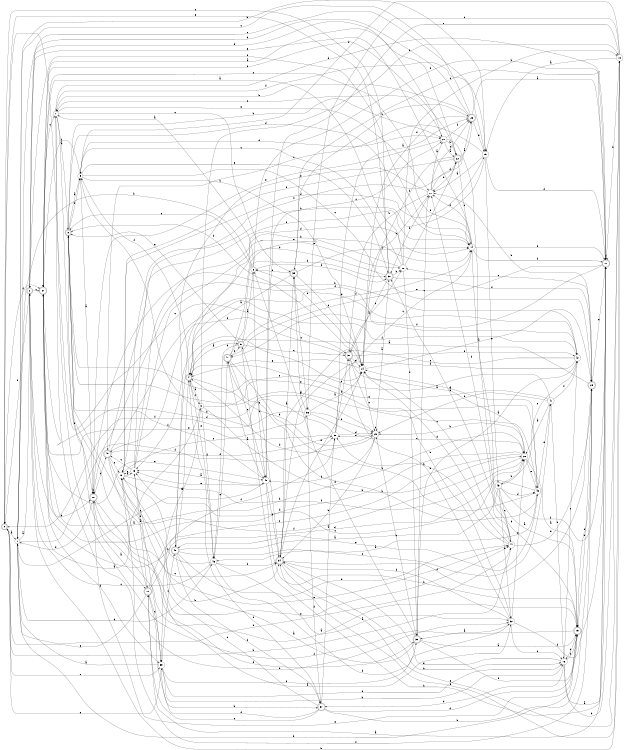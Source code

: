 digraph n40_4 {
__start0 [label="" shape="none"];

rankdir=LR;
size="8,5";

s0 [style="rounded,filled", color="black", fillcolor="white" shape="doublecircle", label="0"];
s1 [style="filled", color="black", fillcolor="white" shape="circle", label="1"];
s2 [style="rounded,filled", color="black", fillcolor="white" shape="doublecircle", label="2"];
s3 [style="filled", color="black", fillcolor="white" shape="circle", label="3"];
s4 [style="rounded,filled", color="black", fillcolor="white" shape="doublecircle", label="4"];
s5 [style="rounded,filled", color="black", fillcolor="white" shape="doublecircle", label="5"];
s6 [style="filled", color="black", fillcolor="white" shape="circle", label="6"];
s7 [style="filled", color="black", fillcolor="white" shape="circle", label="7"];
s8 [style="rounded,filled", color="black", fillcolor="white" shape="doublecircle", label="8"];
s9 [style="filled", color="black", fillcolor="white" shape="circle", label="9"];
s10 [style="rounded,filled", color="black", fillcolor="white" shape="doublecircle", label="10"];
s11 [style="rounded,filled", color="black", fillcolor="white" shape="doublecircle", label="11"];
s12 [style="filled", color="black", fillcolor="white" shape="circle", label="12"];
s13 [style="filled", color="black", fillcolor="white" shape="circle", label="13"];
s14 [style="filled", color="black", fillcolor="white" shape="circle", label="14"];
s15 [style="rounded,filled", color="black", fillcolor="white" shape="doublecircle", label="15"];
s16 [style="filled", color="black", fillcolor="white" shape="circle", label="16"];
s17 [style="rounded,filled", color="black", fillcolor="white" shape="doublecircle", label="17"];
s18 [style="filled", color="black", fillcolor="white" shape="circle", label="18"];
s19 [style="filled", color="black", fillcolor="white" shape="circle", label="19"];
s20 [style="filled", color="black", fillcolor="white" shape="circle", label="20"];
s21 [style="filled", color="black", fillcolor="white" shape="circle", label="21"];
s22 [style="rounded,filled", color="black", fillcolor="white" shape="doublecircle", label="22"];
s23 [style="rounded,filled", color="black", fillcolor="white" shape="doublecircle", label="23"];
s24 [style="filled", color="black", fillcolor="white" shape="circle", label="24"];
s25 [style="rounded,filled", color="black", fillcolor="white" shape="doublecircle", label="25"];
s26 [style="filled", color="black", fillcolor="white" shape="circle", label="26"];
s27 [style="rounded,filled", color="black", fillcolor="white" shape="doublecircle", label="27"];
s28 [style="filled", color="black", fillcolor="white" shape="circle", label="28"];
s29 [style="filled", color="black", fillcolor="white" shape="circle", label="29"];
s30 [style="rounded,filled", color="black", fillcolor="white" shape="doublecircle", label="30"];
s31 [style="rounded,filled", color="black", fillcolor="white" shape="doublecircle", label="31"];
s32 [style="filled", color="black", fillcolor="white" shape="circle", label="32"];
s33 [style="rounded,filled", color="black", fillcolor="white" shape="doublecircle", label="33"];
s34 [style="rounded,filled", color="black", fillcolor="white" shape="doublecircle", label="34"];
s35 [style="rounded,filled", color="black", fillcolor="white" shape="doublecircle", label="35"];
s36 [style="filled", color="black", fillcolor="white" shape="circle", label="36"];
s37 [style="rounded,filled", color="black", fillcolor="white" shape="doublecircle", label="37"];
s38 [style="filled", color="black", fillcolor="white" shape="circle", label="38"];
s39 [style="filled", color="black", fillcolor="white" shape="circle", label="39"];
s40 [style="rounded,filled", color="black", fillcolor="white" shape="doublecircle", label="40"];
s41 [style="filled", color="black", fillcolor="white" shape="circle", label="41"];
s42 [style="filled", color="black", fillcolor="white" shape="circle", label="42"];
s43 [style="filled", color="black", fillcolor="white" shape="circle", label="43"];
s44 [style="filled", color="black", fillcolor="white" shape="circle", label="44"];
s45 [style="filled", color="black", fillcolor="white" shape="circle", label="45"];
s46 [style="filled", color="black", fillcolor="white" shape="circle", label="46"];
s47 [style="rounded,filled", color="black", fillcolor="white" shape="doublecircle", label="47"];
s48 [style="filled", color="black", fillcolor="white" shape="circle", label="48"];
s49 [style="rounded,filled", color="black", fillcolor="white" shape="doublecircle", label="49"];
s0 -> s1 [label="a"];
s0 -> s44 [label="b"];
s0 -> s31 [label="c"];
s0 -> s44 [label="d"];
s0 -> s39 [label="e"];
s0 -> s27 [label="f"];
s1 -> s2 [label="a"];
s1 -> s19 [label="b"];
s1 -> s19 [label="c"];
s1 -> s46 [label="d"];
s1 -> s48 [label="e"];
s1 -> s38 [label="f"];
s2 -> s3 [label="a"];
s2 -> s10 [label="b"];
s2 -> s27 [label="c"];
s2 -> s21 [label="d"];
s2 -> s14 [label="e"];
s2 -> s0 [label="f"];
s3 -> s4 [label="a"];
s3 -> s28 [label="b"];
s3 -> s24 [label="c"];
s3 -> s39 [label="d"];
s3 -> s18 [label="e"];
s3 -> s46 [label="f"];
s4 -> s5 [label="a"];
s4 -> s29 [label="b"];
s4 -> s3 [label="c"];
s4 -> s37 [label="d"];
s4 -> s46 [label="e"];
s4 -> s9 [label="f"];
s5 -> s6 [label="a"];
s5 -> s17 [label="b"];
s5 -> s31 [label="c"];
s5 -> s46 [label="d"];
s5 -> s8 [label="e"];
s5 -> s14 [label="f"];
s6 -> s7 [label="a"];
s6 -> s1 [label="b"];
s6 -> s48 [label="c"];
s6 -> s17 [label="d"];
s6 -> s8 [label="e"];
s6 -> s30 [label="f"];
s7 -> s8 [label="a"];
s7 -> s32 [label="b"];
s7 -> s35 [label="c"];
s7 -> s17 [label="d"];
s7 -> s20 [label="e"];
s7 -> s10 [label="f"];
s8 -> s9 [label="a"];
s8 -> s21 [label="b"];
s8 -> s34 [label="c"];
s8 -> s14 [label="d"];
s8 -> s45 [label="e"];
s8 -> s9 [label="f"];
s9 -> s10 [label="a"];
s9 -> s24 [label="b"];
s9 -> s25 [label="c"];
s9 -> s21 [label="d"];
s9 -> s30 [label="e"];
s9 -> s27 [label="f"];
s10 -> s11 [label="a"];
s10 -> s10 [label="b"];
s10 -> s49 [label="c"];
s10 -> s1 [label="d"];
s10 -> s44 [label="e"];
s10 -> s42 [label="f"];
s11 -> s12 [label="a"];
s11 -> s37 [label="b"];
s11 -> s39 [label="c"];
s11 -> s28 [label="d"];
s11 -> s1 [label="e"];
s11 -> s38 [label="f"];
s12 -> s13 [label="a"];
s12 -> s39 [label="b"];
s12 -> s36 [label="c"];
s12 -> s19 [label="d"];
s12 -> s44 [label="e"];
s12 -> s28 [label="f"];
s13 -> s11 [label="a"];
s13 -> s14 [label="b"];
s13 -> s49 [label="c"];
s13 -> s14 [label="d"];
s13 -> s12 [label="e"];
s13 -> s22 [label="f"];
s14 -> s15 [label="a"];
s14 -> s17 [label="b"];
s14 -> s27 [label="c"];
s14 -> s20 [label="d"];
s14 -> s2 [label="e"];
s14 -> s17 [label="f"];
s15 -> s8 [label="a"];
s15 -> s1 [label="b"];
s15 -> s16 [label="c"];
s15 -> s25 [label="d"];
s15 -> s10 [label="e"];
s15 -> s7 [label="f"];
s16 -> s17 [label="a"];
s16 -> s18 [label="b"];
s16 -> s42 [label="c"];
s16 -> s37 [label="d"];
s16 -> s34 [label="e"];
s16 -> s15 [label="f"];
s17 -> s11 [label="a"];
s17 -> s18 [label="b"];
s17 -> s35 [label="c"];
s17 -> s17 [label="d"];
s17 -> s47 [label="e"];
s17 -> s47 [label="f"];
s18 -> s19 [label="a"];
s18 -> s2 [label="b"];
s18 -> s36 [label="c"];
s18 -> s9 [label="d"];
s18 -> s48 [label="e"];
s18 -> s34 [label="f"];
s19 -> s20 [label="a"];
s19 -> s12 [label="b"];
s19 -> s49 [label="c"];
s19 -> s17 [label="d"];
s19 -> s43 [label="e"];
s19 -> s7 [label="f"];
s20 -> s21 [label="a"];
s20 -> s31 [label="b"];
s20 -> s23 [label="c"];
s20 -> s23 [label="d"];
s20 -> s40 [label="e"];
s20 -> s30 [label="f"];
s21 -> s22 [label="a"];
s21 -> s22 [label="b"];
s21 -> s7 [label="c"];
s21 -> s15 [label="d"];
s21 -> s10 [label="e"];
s21 -> s23 [label="f"];
s22 -> s23 [label="a"];
s22 -> s24 [label="b"];
s22 -> s14 [label="c"];
s22 -> s20 [label="d"];
s22 -> s27 [label="e"];
s22 -> s12 [label="f"];
s23 -> s17 [label="a"];
s23 -> s7 [label="b"];
s23 -> s1 [label="c"];
s23 -> s2 [label="d"];
s23 -> s19 [label="e"];
s23 -> s24 [label="f"];
s24 -> s25 [label="a"];
s24 -> s20 [label="b"];
s24 -> s29 [label="c"];
s24 -> s6 [label="d"];
s24 -> s4 [label="e"];
s24 -> s8 [label="f"];
s25 -> s4 [label="a"];
s25 -> s20 [label="b"];
s25 -> s26 [label="c"];
s25 -> s15 [label="d"];
s25 -> s17 [label="e"];
s25 -> s12 [label="f"];
s26 -> s27 [label="a"];
s26 -> s18 [label="b"];
s26 -> s9 [label="c"];
s26 -> s33 [label="d"];
s26 -> s4 [label="e"];
s26 -> s22 [label="f"];
s27 -> s22 [label="a"];
s27 -> s28 [label="b"];
s27 -> s7 [label="c"];
s27 -> s29 [label="d"];
s27 -> s48 [label="e"];
s27 -> s39 [label="f"];
s28 -> s15 [label="a"];
s28 -> s29 [label="b"];
s28 -> s27 [label="c"];
s28 -> s27 [label="d"];
s28 -> s45 [label="e"];
s28 -> s8 [label="f"];
s29 -> s30 [label="a"];
s29 -> s34 [label="b"];
s29 -> s29 [label="c"];
s29 -> s4 [label="d"];
s29 -> s38 [label="e"];
s29 -> s48 [label="f"];
s30 -> s31 [label="a"];
s30 -> s26 [label="b"];
s30 -> s0 [label="c"];
s30 -> s40 [label="d"];
s30 -> s0 [label="e"];
s30 -> s25 [label="f"];
s31 -> s28 [label="a"];
s31 -> s32 [label="b"];
s31 -> s26 [label="c"];
s31 -> s49 [label="d"];
s31 -> s24 [label="e"];
s31 -> s42 [label="f"];
s32 -> s33 [label="a"];
s32 -> s31 [label="b"];
s32 -> s16 [label="c"];
s32 -> s34 [label="d"];
s32 -> s28 [label="e"];
s32 -> s17 [label="f"];
s33 -> s15 [label="a"];
s33 -> s29 [label="b"];
s33 -> s20 [label="c"];
s33 -> s10 [label="d"];
s33 -> s6 [label="e"];
s33 -> s15 [label="f"];
s34 -> s35 [label="a"];
s34 -> s16 [label="b"];
s34 -> s5 [label="c"];
s34 -> s24 [label="d"];
s34 -> s18 [label="e"];
s34 -> s25 [label="f"];
s35 -> s4 [label="a"];
s35 -> s23 [label="b"];
s35 -> s36 [label="c"];
s35 -> s24 [label="d"];
s35 -> s6 [label="e"];
s35 -> s14 [label="f"];
s36 -> s24 [label="a"];
s36 -> s29 [label="b"];
s36 -> s28 [label="c"];
s36 -> s37 [label="d"];
s36 -> s35 [label="e"];
s36 -> s0 [label="f"];
s37 -> s38 [label="a"];
s37 -> s25 [label="b"];
s37 -> s13 [label="c"];
s37 -> s15 [label="d"];
s37 -> s11 [label="e"];
s37 -> s39 [label="f"];
s38 -> s23 [label="a"];
s38 -> s9 [label="b"];
s38 -> s14 [label="c"];
s38 -> s29 [label="d"];
s38 -> s27 [label="e"];
s38 -> s31 [label="f"];
s39 -> s1 [label="a"];
s39 -> s16 [label="b"];
s39 -> s40 [label="c"];
s39 -> s16 [label="d"];
s39 -> s0 [label="e"];
s39 -> s33 [label="f"];
s40 -> s33 [label="a"];
s40 -> s4 [label="b"];
s40 -> s41 [label="c"];
s40 -> s44 [label="d"];
s40 -> s45 [label="e"];
s40 -> s37 [label="f"];
s41 -> s28 [label="a"];
s41 -> s29 [label="b"];
s41 -> s13 [label="c"];
s41 -> s16 [label="d"];
s41 -> s4 [label="e"];
s41 -> s42 [label="f"];
s42 -> s33 [label="a"];
s42 -> s10 [label="b"];
s42 -> s34 [label="c"];
s42 -> s34 [label="d"];
s42 -> s43 [label="e"];
s42 -> s4 [label="f"];
s43 -> s40 [label="a"];
s43 -> s28 [label="b"];
s43 -> s44 [label="c"];
s43 -> s45 [label="d"];
s43 -> s32 [label="e"];
s43 -> s17 [label="f"];
s44 -> s30 [label="a"];
s44 -> s38 [label="b"];
s44 -> s24 [label="c"];
s44 -> s24 [label="d"];
s44 -> s25 [label="e"];
s44 -> s20 [label="f"];
s45 -> s46 [label="a"];
s45 -> s47 [label="b"];
s45 -> s13 [label="c"];
s45 -> s24 [label="d"];
s45 -> s41 [label="e"];
s45 -> s8 [label="f"];
s46 -> s32 [label="a"];
s46 -> s12 [label="b"];
s46 -> s2 [label="c"];
s46 -> s32 [label="d"];
s46 -> s47 [label="e"];
s46 -> s34 [label="f"];
s47 -> s48 [label="a"];
s47 -> s45 [label="b"];
s47 -> s48 [label="c"];
s47 -> s30 [label="d"];
s47 -> s26 [label="e"];
s47 -> s5 [label="f"];
s48 -> s13 [label="a"];
s48 -> s15 [label="b"];
s48 -> s21 [label="c"];
s48 -> s34 [label="d"];
s48 -> s13 [label="e"];
s48 -> s8 [label="f"];
s49 -> s32 [label="a"];
s49 -> s34 [label="b"];
s49 -> s12 [label="c"];
s49 -> s42 [label="d"];
s49 -> s14 [label="e"];
s49 -> s38 [label="f"];

}